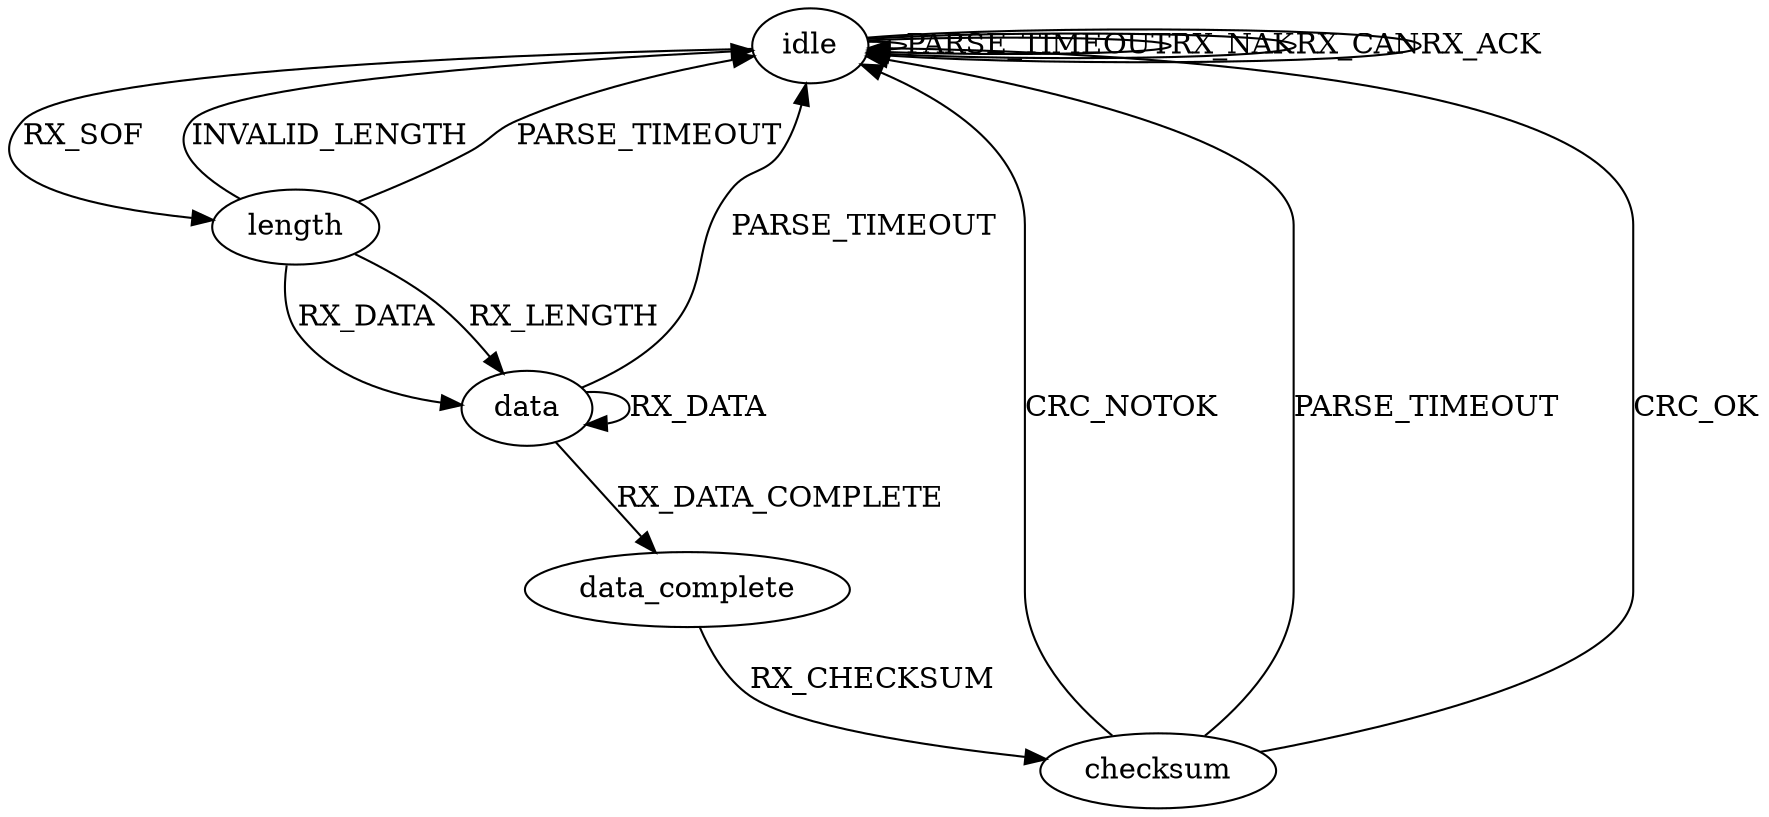  digraph fsm {
    "idle" -> "idle" [ label = "PARSE_TIMEOUT" ];
    "idle" -> "idle" [ label = "RX_NAK" ];
    "idle" -> "idle" [ label = "RX_CAN" ];
    "idle" -> "length" [ label = "RX_SOF" ];
    "idle" -> "idle" [ label = "RX_ACK" ];
    "data" -> "idle" [ label = "PARSE_TIMEOUT" ];
    "length" -> "data" [ label = "RX_DATA" ];
    "data_complete" -> "checksum" [ label = "RX_CHECKSUM" ];
    "checksum" -> "idle" [ label = "CRC_NOTOK" ];
    "checksum" -> "idle" [ label = "PARSE_TIMEOUT" ];
    "length" -> "idle" [ label = "INVALID_LENGTH" ];
    "length" -> "idle" [ label = "PARSE_TIMEOUT" ];
    "length" -> "data" [ label = "RX_LENGTH" ];
    "data" -> "data" [ label = "RX_DATA" ];
    "data" -> "data_complete" [ label = "RX_DATA_COMPLETE" ];
    "checksum" -> "idle" [ label = "CRC_OK" ];

    "checksum";
    "idle";
    "length";
    "data";
    "data_complete";
}